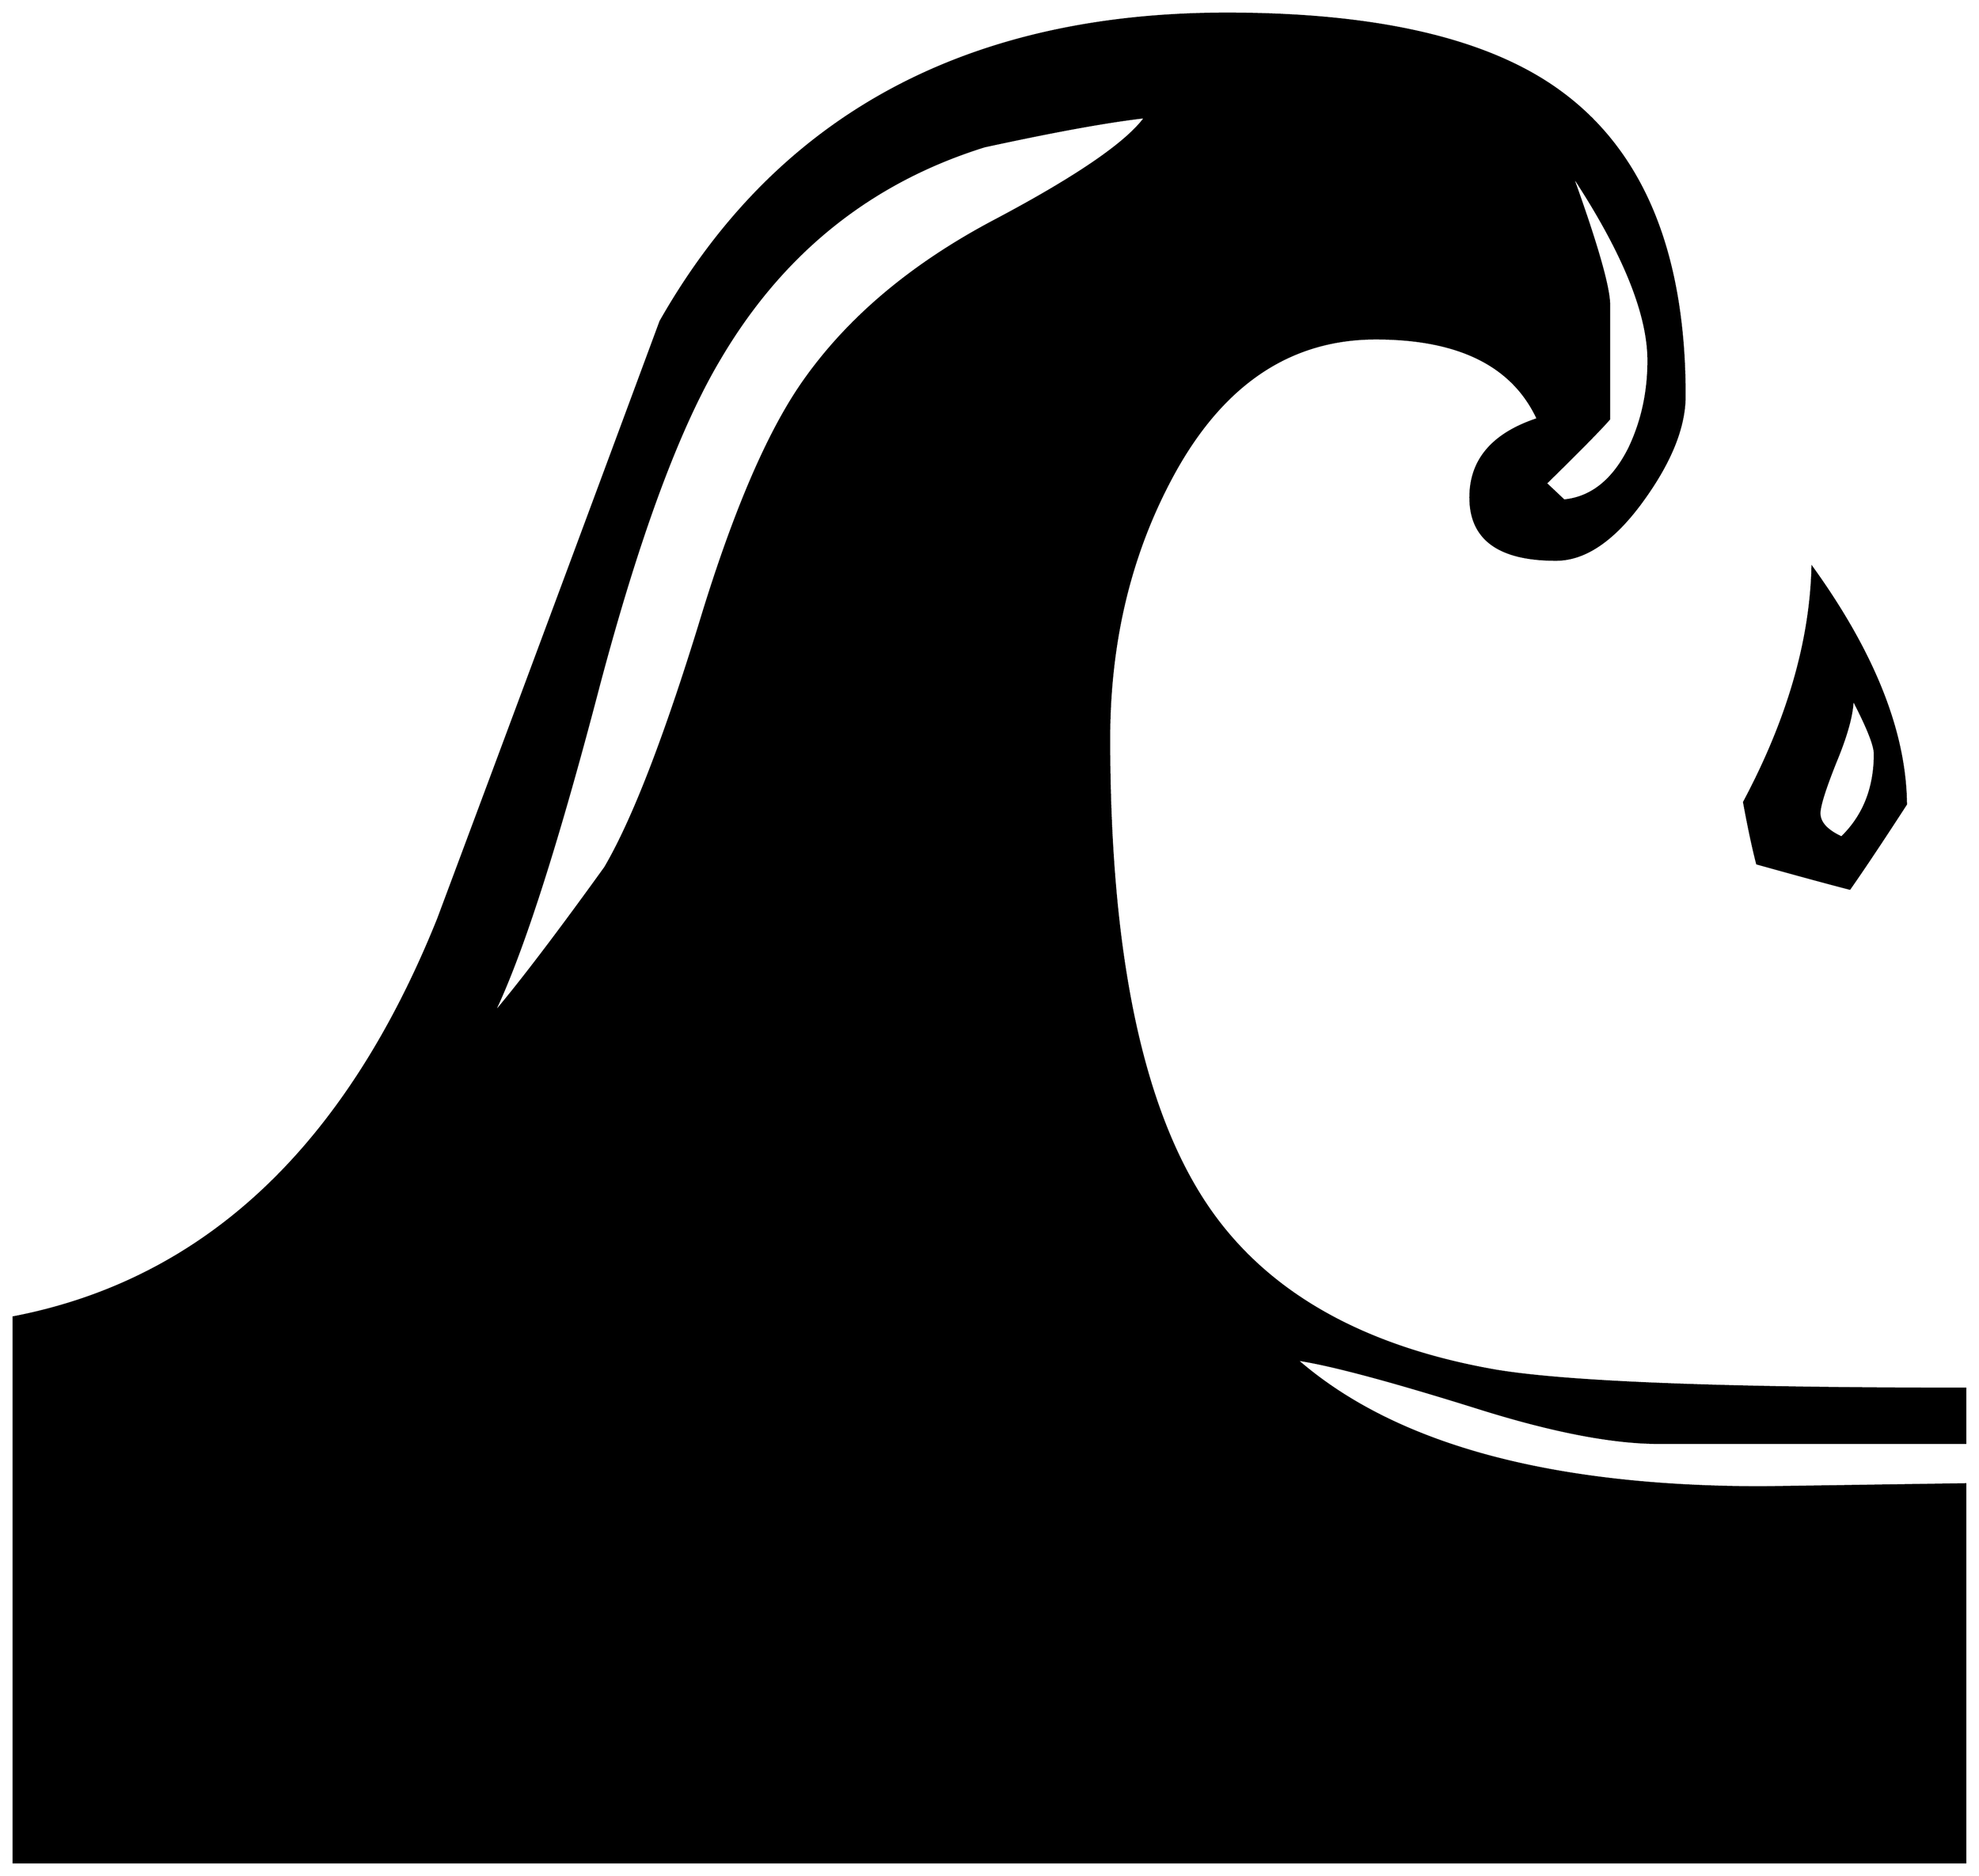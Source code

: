 


\begin{tikzpicture}[y=0.80pt, x=0.80pt, yscale=-1.0, xscale=1.0, inner sep=0pt, outer sep=0pt]
\begin{scope}[shift={(100.0,1669.0)},nonzero rule]
  \path[draw=.,fill=.,line width=1.600pt] (1963.0,-678.0) ..
    controls (1939.667,-642.0) and (1921.0,-614.0) ..
    (1907.0,-594.0) .. controls (1886.333,-599.333) and
    (1855.667,-607.667) .. (1815.0,-619.0) .. controls
    (1811.0,-634.333) and (1806.667,-654.667) .. (1802.0,-680.0) ..
    controls (1845.333,-761.333) and (1868.0,-839.0) ..
    (1870.0,-913.0) .. controls (1931.333,-827.667) and
    (1962.333,-749.333) .. (1963.0,-678.0) -- cycle(2022.0,374.0) --
    (82.0,374.0) -- (82.0,-168.0) .. controls (272.0,-204.667) and
    (412.667,-336.667) .. (504.0,-564.0) .. controls (578.0,-762.0)
    and (651.667,-960.0) .. (725.0,-1158.0) .. controls
    (841.0,-1362.0) and (1028.667,-1464.0) .. (1288.0,-1464.0) ..
    controls (1436.667,-1464.0) and (1546.333,-1438.667) ..
    (1617.0,-1388.0) .. controls (1701.0,-1328.0) and
    (1743.0,-1226.667) .. (1743.0,-1084.0) .. controls
    (1743.0,-1053.333) and (1729.333,-1019.0) .. (1702.0,-981.0) ..
    controls (1673.333,-941.0) and (1644.333,-921.0) ..
    (1615.0,-921.0) .. controls (1558.333,-921.0) and
    (1530.0,-941.667) .. (1530.0,-983.0) .. controls
    (1530.0,-1020.333) and (1552.333,-1046.333) .. (1597.0,-1061.0) ..
    controls (1572.333,-1114.333) and (1518.667,-1141.0) ..
    (1436.0,-1141.0) .. controls (1349.333,-1141.0) and
    (1281.333,-1094.333) .. (1232.0,-1001.0) .. controls
    (1191.333,-924.333) and (1171.0,-838.333) .. (1171.0,-743.0) ..
    controls (1171.0,-529.667) and (1203.333,-375.0) ..
    (1268.0,-279.0) .. controls (1326.0,-193.0) and
    (1421.667,-138.333) .. (1555.0,-115.0) .. controls
    (1627.0,-103.0) and (1782.667,-97.0) .. (2022.0,-97.0) --
    (2022.0,-43.0) -- (1718.0,-43.0) .. controls (1671.333,-43.0)
    and (1611.0,-54.667) .. (1537.0,-78.0) .. controls
    (1449.667,-105.333) and (1389.667,-121.333) .. (1357.0,-126.0) ..
    controls (1453.667,-41.333) and (1608.0,1.0) .. (1820.0,1.0) ..
    controls (1822.667,1.0) and (1890.0,0.0) .. (2022.0,-2.0) --
    (2022.0,374.0) -- cycle(1707.0,-1119.0) .. controls
    (1707.0,-1166.333) and (1681.333,-1228.667) .. (1630.0,-1306.0) ..
    controls (1655.333,-1236.0) and (1668.0,-1192.0) ..
    (1668.0,-1174.0) -- (1668.0,-1061.0) .. controls
    (1659.333,-1051.0) and (1638.333,-1029.667) .. (1605.0,-997.0) --
    (1623.0,-980.0) .. controls (1650.333,-982.667) and
    (1672.0,-1000.0) .. (1688.0,-1032.0) .. controls
    (1700.667,-1058.667) and (1707.0,-1087.667) .. (1707.0,-1119.0) --
    cycle(1932.0,-728.0) .. controls (1932.0,-736.667) and
    (1924.667,-755.0) .. (1910.0,-783.0) .. controls
    (1910.0,-768.333) and (1904.333,-747.333) .. (1893.0,-720.0) ..
    controls (1882.333,-693.333) and (1877.0,-676.333) ..
    (1877.0,-669.0) .. controls (1877.0,-659.667) and
    (1884.333,-651.667) .. (1899.0,-645.0) .. controls
    (1921.0,-666.333) and (1932.0,-694.0) .. (1932.0,-728.0) --
    cycle(1207.0,-1361.0) .. controls (1171.0,-1357.0) and
    (1117.667,-1347.333) .. (1047.0,-1332.0) .. controls
    (933.667,-1296.667) and (846.0,-1226.333) .. (784.0,-1121.0) ..
    controls (743.333,-1053.0) and (703.333,-945.0) ..
    (664.0,-797.0) .. controls (622.0,-636.333) and (586.667,-526.667)
    .. (558.0,-468.0) .. controls (584.667,-499.333) and
    (622.0,-548.333) .. (670.0,-615.0) .. controls (697.333,-661.667)
    and (728.667,-742.333) .. (764.0,-857.0) .. controls
    (796.667,-965.0) and (830.333,-1044.333) .. (865.0,-1095.0) ..
    controls (909.0,-1159.0) and (972.333,-1213.0) ..
    (1055.0,-1257.0) .. controls (1138.333,-1301.0) and
    (1189.0,-1335.667) .. (1207.0,-1361.0) -- cycle;
\end{scope}

\end{tikzpicture}

